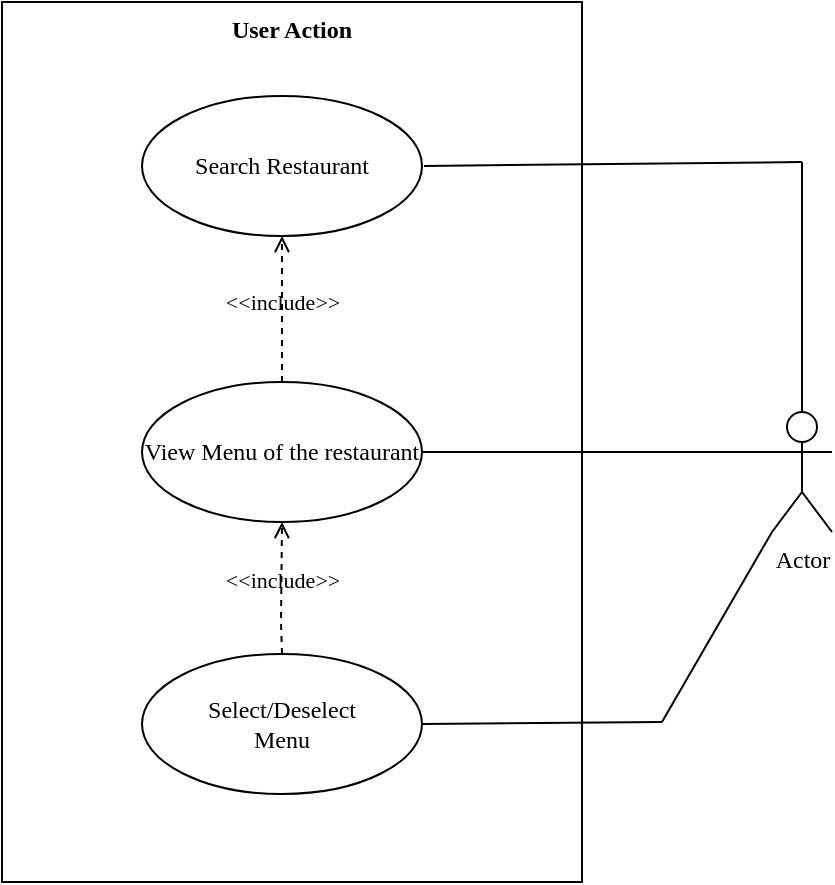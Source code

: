 <mxfile version="20.0.4" type="github">
  <diagram id="F4c9sA8nU0R5i3kNn_jF" name="Page-1">
    <mxGraphModel dx="1020" dy="519" grid="1" gridSize="10" guides="1" tooltips="1" connect="1" arrows="1" fold="1" page="1" pageScale="1" pageWidth="850" pageHeight="1100" math="0" shadow="0">
      <root>
        <mxCell id="0" />
        <mxCell id="1" parent="0" />
        <mxCell id="XmxqzGR9LYmhOzF1cNH9-13" value="User Action" style="shape=rect;html=1;verticalAlign=top;fontStyle=1;whiteSpace=wrap;align=center;fontFamily=Verdana;" vertex="1" parent="1">
          <mxGeometry x="240" y="40" width="290" height="440" as="geometry" />
        </mxCell>
        <mxCell id="XmxqzGR9LYmhOzF1cNH9-5" value="Search Restaurant" style="ellipse;whiteSpace=wrap;html=1;fontFamily=Verdana;" vertex="1" parent="1">
          <mxGeometry x="310" y="87" width="140" height="70" as="geometry" />
        </mxCell>
        <mxCell id="XmxqzGR9LYmhOzF1cNH9-6" value="View Menu of the restaurant" style="ellipse;whiteSpace=wrap;html=1;fontFamily=Verdana;" vertex="1" parent="1">
          <mxGeometry x="310" y="230" width="140" height="70" as="geometry" />
        </mxCell>
        <mxCell id="XmxqzGR9LYmhOzF1cNH9-7" value="Select/Deselect&lt;br&gt;Menu" style="ellipse;whiteSpace=wrap;html=1;fontFamily=Verdana;" vertex="1" parent="1">
          <mxGeometry x="310" y="366" width="140" height="70" as="geometry" />
        </mxCell>
        <mxCell id="XmxqzGR9LYmhOzF1cNH9-8" value="&amp;lt;&amp;lt;include&amp;gt;&amp;gt;" style="html=1;verticalAlign=bottom;labelBackgroundColor=none;endArrow=open;endFill=0;dashed=1;rounded=0;fontFamily=Verdana;exitX=0.5;exitY=0;exitDx=0;exitDy=0;entryX=0.5;entryY=1;entryDx=0;entryDy=0;" edge="1" parent="1" source="XmxqzGR9LYmhOzF1cNH9-6" target="XmxqzGR9LYmhOzF1cNH9-5">
          <mxGeometry x="-0.143" width="160" relative="1" as="geometry">
            <mxPoint x="330" y="220" as="sourcePoint" />
            <mxPoint x="490" y="220" as="targetPoint" />
            <Array as="points">
              <mxPoint x="380" y="210" />
            </Array>
            <mxPoint as="offset" />
          </mxGeometry>
        </mxCell>
        <mxCell id="XmxqzGR9LYmhOzF1cNH9-9" value="&amp;lt;&amp;lt;include&amp;gt;&amp;gt;" style="html=1;verticalAlign=bottom;labelBackgroundColor=none;endArrow=open;endFill=0;dashed=1;rounded=0;fontFamily=Verdana;entryX=0.5;entryY=1;entryDx=0;entryDy=0;exitX=0.5;exitY=0;exitDx=0;exitDy=0;" edge="1" parent="1" source="XmxqzGR9LYmhOzF1cNH9-7" target="XmxqzGR9LYmhOzF1cNH9-6">
          <mxGeometry x="-0.143" width="160" relative="1" as="geometry">
            <mxPoint x="390" y="370" as="sourcePoint" />
            <mxPoint x="379.5" y="300" as="targetPoint" />
            <Array as="points">
              <mxPoint x="379.5" y="350" />
            </Array>
            <mxPoint as="offset" />
          </mxGeometry>
        </mxCell>
        <mxCell id="XmxqzGR9LYmhOzF1cNH9-14" value="Actor" style="shape=umlActor;verticalLabelPosition=bottom;verticalAlign=top;html=1;outlineConnect=0;fontFamily=Verdana;" vertex="1" parent="1">
          <mxGeometry x="625" y="245" width="30" height="60" as="geometry" />
        </mxCell>
        <mxCell id="XmxqzGR9LYmhOzF1cNH9-20" value="" style="edgeStyle=none;html=1;endArrow=none;verticalAlign=bottom;rounded=0;fontFamily=Verdana;entryX=0;entryY=0.333;entryDx=0;entryDy=0;entryPerimeter=0;" edge="1" parent="1" source="XmxqzGR9LYmhOzF1cNH9-6" target="XmxqzGR9LYmhOzF1cNH9-14">
          <mxGeometry width="160" relative="1" as="geometry">
            <mxPoint x="340" y="220" as="sourcePoint" />
            <mxPoint x="500" y="220" as="targetPoint" />
          </mxGeometry>
        </mxCell>
        <mxCell id="XmxqzGR9LYmhOzF1cNH9-26" value="" style="edgeStyle=none;html=1;endArrow=none;verticalAlign=bottom;rounded=0;fontFamily=Verdana;exitX=1;exitY=0.5;exitDx=0;exitDy=0;" edge="1" parent="1">
          <mxGeometry width="160" relative="1" as="geometry">
            <mxPoint x="451" y="122" as="sourcePoint" />
            <mxPoint x="640" y="120" as="targetPoint" />
          </mxGeometry>
        </mxCell>
        <mxCell id="XmxqzGR9LYmhOzF1cNH9-27" value="" style="edgeStyle=none;html=1;endArrow=none;verticalAlign=bottom;rounded=0;fontFamily=Verdana;exitX=1;exitY=0.5;exitDx=0;exitDy=0;" edge="1" parent="1" source="XmxqzGR9LYmhOzF1cNH9-7">
          <mxGeometry width="160" relative="1" as="geometry">
            <mxPoint x="449.931" y="399.554" as="sourcePoint" />
            <mxPoint x="570" y="400" as="targetPoint" />
          </mxGeometry>
        </mxCell>
        <mxCell id="XmxqzGR9LYmhOzF1cNH9-30" value="" style="edgeStyle=none;html=1;endArrow=none;verticalAlign=bottom;rounded=0;fontFamily=Verdana;exitX=0.5;exitY=0;exitDx=0;exitDy=0;exitPerimeter=0;" edge="1" parent="1" source="XmxqzGR9LYmhOzF1cNH9-14">
          <mxGeometry width="160" relative="1" as="geometry">
            <mxPoint x="640" y="240" as="sourcePoint" />
            <mxPoint x="640" y="120" as="targetPoint" />
          </mxGeometry>
        </mxCell>
        <mxCell id="XmxqzGR9LYmhOzF1cNH9-31" value="" style="edgeStyle=none;html=1;endArrow=none;verticalAlign=bottom;rounded=0;fontFamily=Verdana;exitX=0;exitY=1;exitDx=0;exitDy=0;exitPerimeter=0;" edge="1" parent="1" source="XmxqzGR9LYmhOzF1cNH9-14">
          <mxGeometry width="160" relative="1" as="geometry">
            <mxPoint x="460" y="415" as="sourcePoint" />
            <mxPoint x="570" y="400" as="targetPoint" />
          </mxGeometry>
        </mxCell>
      </root>
    </mxGraphModel>
  </diagram>
</mxfile>
